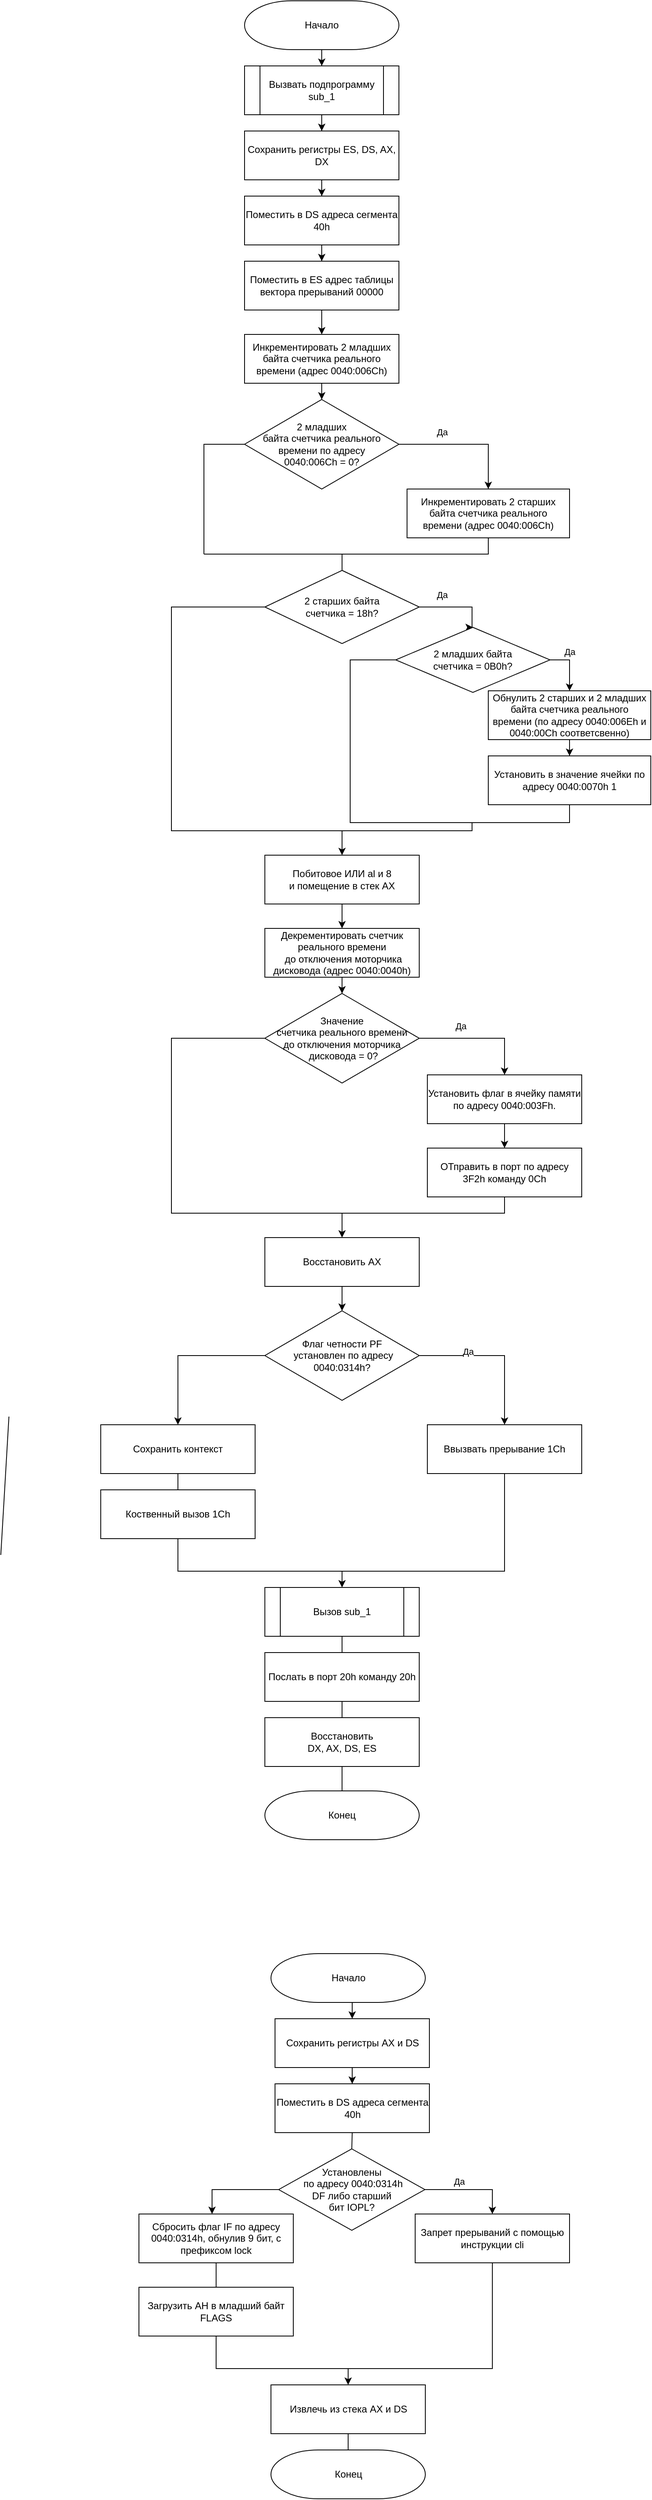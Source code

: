 <mxfile version="20.3.0" type="device"><diagram id="fYngIkv_1k9UD44MlV_V" name="Page-1"><mxGraphModel dx="1422" dy="868" grid="1" gridSize="10" guides="1" tooltips="1" connect="1" arrows="1" fold="1" page="1" pageScale="1" pageWidth="850" pageHeight="1100" math="0" shadow="0"><root><mxCell id="0"/><mxCell id="1" parent="0"/><mxCell id="P9aqzzIIjmorkexCd89F-17" style="edgeStyle=orthogonalEdgeStyle;rounded=0;orthogonalLoop=1;jettySize=auto;html=1;entryX=0.5;entryY=0;entryDx=0;entryDy=0;" parent="1" source="P9aqzzIIjmorkexCd89F-1" target="P9aqzzIIjmorkexCd89F-4" edge="1"><mxGeometry relative="1" as="geometry"/></mxCell><mxCell id="P9aqzzIIjmorkexCd89F-1" value="Начало" style="strokeWidth=1;html=1;shape=mxgraph.flowchart.terminator;whiteSpace=wrap;" parent="1" vertex="1"><mxGeometry x="320" y="40" width="190" height="60" as="geometry"/></mxCell><mxCell id="P9aqzzIIjmorkexCd89F-18" style="edgeStyle=orthogonalEdgeStyle;rounded=0;orthogonalLoop=1;jettySize=auto;html=1;entryX=0.5;entryY=0;entryDx=0;entryDy=0;" parent="1" source="P9aqzzIIjmorkexCd89F-4" target="P9aqzzIIjmorkexCd89F-5" edge="1"><mxGeometry relative="1" as="geometry"/></mxCell><mxCell id="P9aqzzIIjmorkexCd89F-4" value="Вызвать подпрограмму sub_1" style="shape=process;whiteSpace=wrap;html=1;backgroundOutline=1;" parent="1" vertex="1"><mxGeometry x="320" y="120" width="190" height="60" as="geometry"/></mxCell><mxCell id="P9aqzzIIjmorkexCd89F-19" style="edgeStyle=orthogonalEdgeStyle;rounded=0;orthogonalLoop=1;jettySize=auto;html=1;" parent="1" source="P9aqzzIIjmorkexCd89F-5" target="P9aqzzIIjmorkexCd89F-6" edge="1"><mxGeometry relative="1" as="geometry"/></mxCell><mxCell id="P9aqzzIIjmorkexCd89F-5" value="Сохранить регистры ES, DS, AX, DX" style="rounded=0;whiteSpace=wrap;html=1;" parent="1" vertex="1"><mxGeometry x="320" y="200" width="190" height="60" as="geometry"/></mxCell><mxCell id="P9aqzzIIjmorkexCd89F-20" style="edgeStyle=orthogonalEdgeStyle;rounded=0;orthogonalLoop=1;jettySize=auto;html=1;" parent="1" source="P9aqzzIIjmorkexCd89F-6" target="P9aqzzIIjmorkexCd89F-8" edge="1"><mxGeometry relative="1" as="geometry"/></mxCell><mxCell id="P9aqzzIIjmorkexCd89F-6" value="Поместить в DS адреса сегмента 40h" style="rounded=0;whiteSpace=wrap;html=1;" parent="1" vertex="1"><mxGeometry x="320" y="280" width="190" height="60" as="geometry"/></mxCell><mxCell id="P9aqzzIIjmorkexCd89F-21" style="edgeStyle=orthogonalEdgeStyle;rounded=0;orthogonalLoop=1;jettySize=auto;html=1;entryX=0.5;entryY=0;entryDx=0;entryDy=0;" parent="1" source="P9aqzzIIjmorkexCd89F-8" target="P9aqzzIIjmorkexCd89F-9" edge="1"><mxGeometry relative="1" as="geometry"/></mxCell><mxCell id="P9aqzzIIjmorkexCd89F-8" value="Поместить в ES адрес таблицы вектора прерываний 00000" style="rounded=0;whiteSpace=wrap;html=1;strokeWidth=1;" parent="1" vertex="1"><mxGeometry x="320" y="360" width="190" height="60" as="geometry"/></mxCell><mxCell id="P9aqzzIIjmorkexCd89F-22" style="edgeStyle=orthogonalEdgeStyle;rounded=0;orthogonalLoop=1;jettySize=auto;html=1;" parent="1" source="P9aqzzIIjmorkexCd89F-9" target="P9aqzzIIjmorkexCd89F-10" edge="1"><mxGeometry relative="1" as="geometry"/></mxCell><mxCell id="P9aqzzIIjmorkexCd89F-9" value="Инкрементировать 2 младших байта счетчика реального времени (адрес 0040:006Ch)" style="rounded=0;whiteSpace=wrap;html=1;strokeWidth=1;" parent="1" vertex="1"><mxGeometry x="320" y="450" width="190" height="60" as="geometry"/></mxCell><mxCell id="P9aqzzIIjmorkexCd89F-12" style="edgeStyle=orthogonalEdgeStyle;rounded=0;orthogonalLoop=1;jettySize=auto;html=1;" parent="1" source="P9aqzzIIjmorkexCd89F-10" target="P9aqzzIIjmorkexCd89F-11" edge="1"><mxGeometry relative="1" as="geometry"><Array as="points"><mxPoint x="620" y="585"/></Array></mxGeometry></mxCell><mxCell id="P9aqzzIIjmorkexCd89F-16" value="Да" style="edgeLabel;html=1;align=center;verticalAlign=middle;resizable=0;points=[];" parent="P9aqzzIIjmorkexCd89F-12" vertex="1" connectable="0"><mxGeometry x="-0.36" y="2" relative="1" as="geometry"><mxPoint y="-13" as="offset"/></mxGeometry></mxCell><mxCell id="P9aqzzIIjmorkexCd89F-10" value="2 младших&lt;br&gt;байта счетчика реального&lt;br&gt;времени по адресу&lt;br&gt;0040:006Ch = 0?" style="rhombus;whiteSpace=wrap;html=1;strokeWidth=1;" parent="1" vertex="1"><mxGeometry x="320" y="530" width="190" height="110" as="geometry"/></mxCell><mxCell id="P9aqzzIIjmorkexCd89F-11" value="Инкрементировать 2 старших байта счетчика реального времени&amp;nbsp;(адрес 0040:006Ch)" style="rounded=0;whiteSpace=wrap;html=1;strokeWidth=1;" parent="1" vertex="1"><mxGeometry x="520" y="640" width="200" height="60" as="geometry"/></mxCell><mxCell id="P9aqzzIIjmorkexCd89F-14" value="" style="endArrow=none;html=1;rounded=0;entryX=0;entryY=0.5;entryDx=0;entryDy=0;" parent="1" target="P9aqzzIIjmorkexCd89F-10" edge="1"><mxGeometry width="50" height="50" relative="1" as="geometry"><mxPoint x="270" y="720" as="sourcePoint"/><mxPoint x="520" y="550" as="targetPoint"/><Array as="points"><mxPoint x="270" y="585"/></Array></mxGeometry></mxCell><mxCell id="P9aqzzIIjmorkexCd89F-15" value="" style="endArrow=none;html=1;rounded=0;entryX=0.5;entryY=1;entryDx=0;entryDy=0;" parent="1" target="P9aqzzIIjmorkexCd89F-11" edge="1"><mxGeometry width="50" height="50" relative="1" as="geometry"><mxPoint x="270" y="720" as="sourcePoint"/><mxPoint x="520" y="550" as="targetPoint"/><Array as="points"><mxPoint x="620" y="720"/></Array></mxGeometry></mxCell><mxCell id="P9aqzzIIjmorkexCd89F-23" value="" style="endArrow=classic;html=1;rounded=0;" parent="1" edge="1"><mxGeometry width="50" height="50" relative="1" as="geometry"><mxPoint x="440" y="740" as="sourcePoint"/><mxPoint x="440" y="760" as="targetPoint"/></mxGeometry></mxCell><mxCell id="P9aqzzIIjmorkexCd89F-27" style="edgeStyle=orthogonalEdgeStyle;rounded=0;orthogonalLoop=1;jettySize=auto;html=1;entryX=0.5;entryY=0;entryDx=0;entryDy=0;" parent="1" source="P9aqzzIIjmorkexCd89F-24" target="qtz5dBGrEkjjbJ2cpX0m-3" edge="1"><mxGeometry relative="1" as="geometry"><Array as="points"><mxPoint x="600" y="785"/></Array><mxPoint x="690" y="840" as="targetPoint"/></mxGeometry></mxCell><mxCell id="P9aqzzIIjmorkexCd89F-122" value="Да" style="edgeLabel;html=1;align=center;verticalAlign=middle;resizable=0;points=[];" parent="P9aqzzIIjmorkexCd89F-27" vertex="1" connectable="0"><mxGeometry x="-0.695" y="-3" relative="1" as="geometry"><mxPoint x="14" y="-18" as="offset"/></mxGeometry></mxCell><mxCell id="qtz5dBGrEkjjbJ2cpX0m-8" style="edgeStyle=orthogonalEdgeStyle;rounded=0;orthogonalLoop=1;jettySize=auto;html=1;entryX=0.5;entryY=0;entryDx=0;entryDy=0;" edge="1" parent="1" source="P9aqzzIIjmorkexCd89F-24" target="P9aqzzIIjmorkexCd89F-30"><mxGeometry relative="1" as="geometry"><Array as="points"><mxPoint x="230" y="785"/><mxPoint x="230" y="1060"/><mxPoint x="440" y="1060"/></Array></mxGeometry></mxCell><mxCell id="P9aqzzIIjmorkexCd89F-24" value="2 старших байта&lt;br&gt;счетчика = 18h?" style="rhombus;whiteSpace=wrap;html=1;strokeWidth=1;" parent="1" vertex="1"><mxGeometry x="345" y="740" width="190" height="90" as="geometry"/></mxCell><mxCell id="P9aqzzIIjmorkexCd89F-28" style="edgeStyle=orthogonalEdgeStyle;rounded=0;orthogonalLoop=1;jettySize=auto;html=1;entryX=0.5;entryY=0;entryDx=0;entryDy=0;" parent="1" source="P9aqzzIIjmorkexCd89F-25" target="P9aqzzIIjmorkexCd89F-26" edge="1"><mxGeometry relative="1" as="geometry"/></mxCell><mxCell id="P9aqzzIIjmorkexCd89F-25" value="Обнулить 2 старших и 2 младших байта счетчика реального времени&amp;nbsp;(по адресу 0040:006Eh и 0040:00Ch соответсвенно)" style="rounded=0;whiteSpace=wrap;html=1;strokeWidth=1;" parent="1" vertex="1"><mxGeometry x="620" y="888" width="200" height="60" as="geometry"/></mxCell><mxCell id="P9aqzzIIjmorkexCd89F-26" value="Установить в значение ячейки по адресу 0040:0070h 1" style="rounded=0;whiteSpace=wrap;html=1;strokeWidth=1;" parent="1" vertex="1"><mxGeometry x="620" y="968" width="200" height="60" as="geometry"/></mxCell><mxCell id="P9aqzzIIjmorkexCd89F-33" style="edgeStyle=orthogonalEdgeStyle;rounded=0;orthogonalLoop=1;jettySize=auto;html=1;entryX=0.5;entryY=0;entryDx=0;entryDy=0;" parent="1" source="P9aqzzIIjmorkexCd89F-30" target="P9aqzzIIjmorkexCd89F-32" edge="1"><mxGeometry relative="1" as="geometry"/></mxCell><mxCell id="P9aqzzIIjmorkexCd89F-30" value="Побитовое ИЛИ al и 8&lt;br&gt;и помещение в стек AX" style="rounded=0;whiteSpace=wrap;html=1;strokeWidth=1;" parent="1" vertex="1"><mxGeometry x="345" y="1090" width="190" height="60" as="geometry"/></mxCell><mxCell id="P9aqzzIIjmorkexCd89F-35" style="edgeStyle=orthogonalEdgeStyle;rounded=0;orthogonalLoop=1;jettySize=auto;html=1;" parent="1" source="P9aqzzIIjmorkexCd89F-32" target="P9aqzzIIjmorkexCd89F-34" edge="1"><mxGeometry relative="1" as="geometry"/></mxCell><mxCell id="P9aqzzIIjmorkexCd89F-32" value="Декрементировать счетчик реального времени&lt;br&gt;&amp;nbsp;до отключения моторчика дисковода (адрес 0040:0040h)" style="rounded=0;whiteSpace=wrap;html=1;strokeWidth=1;" parent="1" vertex="1"><mxGeometry x="345" y="1180" width="190" height="60" as="geometry"/></mxCell><mxCell id="P9aqzzIIjmorkexCd89F-38" style="edgeStyle=orthogonalEdgeStyle;rounded=0;orthogonalLoop=1;jettySize=auto;html=1;" parent="1" source="P9aqzzIIjmorkexCd89F-34" target="P9aqzzIIjmorkexCd89F-36" edge="1"><mxGeometry relative="1" as="geometry"><Array as="points"><mxPoint x="640" y="1315"/></Array></mxGeometry></mxCell><mxCell id="P9aqzzIIjmorkexCd89F-123" value="Да" style="edgeLabel;html=1;align=center;verticalAlign=middle;resizable=0;points=[];" parent="P9aqzzIIjmorkexCd89F-38" vertex="1" connectable="0"><mxGeometry x="-0.641" y="-1" relative="1" as="geometry"><mxPoint x="24" y="-16" as="offset"/></mxGeometry></mxCell><mxCell id="P9aqzzIIjmorkexCd89F-34" value="Значение &lt;br&gt;счетчика реального времени&lt;br&gt;до отключения моторчика&lt;br&gt;&amp;nbsp;дисковода = 0?" style="rhombus;whiteSpace=wrap;html=1;strokeWidth=1;" parent="1" vertex="1"><mxGeometry x="345" y="1260" width="190" height="110" as="geometry"/></mxCell><mxCell id="P9aqzzIIjmorkexCd89F-40" style="edgeStyle=orthogonalEdgeStyle;rounded=0;orthogonalLoop=1;jettySize=auto;html=1;entryX=0.5;entryY=0;entryDx=0;entryDy=0;" parent="1" source="P9aqzzIIjmorkexCd89F-36" target="P9aqzzIIjmorkexCd89F-37" edge="1"><mxGeometry relative="1" as="geometry"/></mxCell><mxCell id="P9aqzzIIjmorkexCd89F-36" value="Установить флаг в ячейку памяти по адресу 0040:003Fh." style="rounded=0;whiteSpace=wrap;html=1;strokeWidth=1;" parent="1" vertex="1"><mxGeometry x="545" y="1360" width="190" height="60" as="geometry"/></mxCell><mxCell id="P9aqzzIIjmorkexCd89F-37" value="ОТправить в порт по адресу 3F2h команду 0Ch" style="rounded=0;whiteSpace=wrap;html=1;strokeWidth=1;" parent="1" vertex="1"><mxGeometry x="545" y="1450" width="190" height="60" as="geometry"/></mxCell><mxCell id="P9aqzzIIjmorkexCd89F-39" value="" style="endArrow=none;html=1;rounded=0;entryX=0;entryY=0.5;entryDx=0;entryDy=0;exitX=0.5;exitY=1;exitDx=0;exitDy=0;" parent="1" source="P9aqzzIIjmorkexCd89F-37" target="P9aqzzIIjmorkexCd89F-34" edge="1"><mxGeometry width="50" height="50" relative="1" as="geometry"><mxPoint x="400" y="1490" as="sourcePoint"/><mxPoint x="450" y="1440" as="targetPoint"/><Array as="points"><mxPoint x="640" y="1530"/><mxPoint x="230" y="1530"/><mxPoint x="230" y="1315"/></Array></mxGeometry></mxCell><mxCell id="P9aqzzIIjmorkexCd89F-41" value="" style="endArrow=classic;html=1;rounded=0;" parent="1" edge="1"><mxGeometry width="50" height="50" relative="1" as="geometry"><mxPoint x="440" y="1530" as="sourcePoint"/><mxPoint x="440" y="1560" as="targetPoint"/></mxGeometry></mxCell><mxCell id="P9aqzzIIjmorkexCd89F-44" style="edgeStyle=orthogonalEdgeStyle;rounded=0;orthogonalLoop=1;jettySize=auto;html=1;" parent="1" source="P9aqzzIIjmorkexCd89F-42" target="P9aqzzIIjmorkexCd89F-43" edge="1"><mxGeometry relative="1" as="geometry"/></mxCell><mxCell id="P9aqzzIIjmorkexCd89F-42" value="Восстановить AX" style="rounded=0;whiteSpace=wrap;html=1;strokeWidth=1;" parent="1" vertex="1"><mxGeometry x="345" y="1560" width="190" height="60" as="geometry"/></mxCell><mxCell id="P9aqzzIIjmorkexCd89F-46" style="edgeStyle=orthogonalEdgeStyle;rounded=0;orthogonalLoop=1;jettySize=auto;html=1;entryX=0.5;entryY=0;entryDx=0;entryDy=0;" parent="1" source="P9aqzzIIjmorkexCd89F-43" target="P9aqzzIIjmorkexCd89F-45" edge="1"><mxGeometry relative="1" as="geometry"><Array as="points"><mxPoint x="640" y="1705"/></Array></mxGeometry></mxCell><mxCell id="P9aqzzIIjmorkexCd89F-124" value="Да" style="edgeLabel;html=1;align=center;verticalAlign=middle;resizable=0;points=[];" parent="P9aqzzIIjmorkexCd89F-46" vertex="1" connectable="0"><mxGeometry x="-0.37" y="-2" relative="1" as="geometry"><mxPoint y="-7" as="offset"/></mxGeometry></mxCell><mxCell id="P9aqzzIIjmorkexCd89F-51" style="edgeStyle=orthogonalEdgeStyle;rounded=0;orthogonalLoop=1;jettySize=auto;html=1;exitX=0;exitY=0.5;exitDx=0;exitDy=0;entryX=0.5;entryY=0;entryDx=0;entryDy=0;" parent="1" source="P9aqzzIIjmorkexCd89F-43" target="P9aqzzIIjmorkexCd89F-47" edge="1"><mxGeometry relative="1" as="geometry"/></mxCell><mxCell id="P9aqzzIIjmorkexCd89F-43" value="Флаг четности PF&lt;br&gt;&amp;nbsp;установлен по адресу&lt;br&gt;0040:0314h?" style="rhombus;whiteSpace=wrap;html=1;strokeWidth=1;" parent="1" vertex="1"><mxGeometry x="345" y="1650" width="190" height="110" as="geometry"/></mxCell><mxCell id="P9aqzzIIjmorkexCd89F-45" value="Ввызвать прерывание 1Ch" style="rounded=0;whiteSpace=wrap;html=1;strokeWidth=1;" parent="1" vertex="1"><mxGeometry x="545" y="1790" width="190" height="60" as="geometry"/></mxCell><mxCell id="P9aqzzIIjmorkexCd89F-47" value="Сохранить контекст" style="rounded=0;whiteSpace=wrap;html=1;strokeWidth=1;" parent="1" vertex="1"><mxGeometry x="143" y="1790" width="190" height="60" as="geometry"/></mxCell><mxCell id="P9aqzzIIjmorkexCd89F-50" value="Коственный вызов 1Ch" style="rounded=0;whiteSpace=wrap;html=1;strokeWidth=1;" parent="1" vertex="1"><mxGeometry x="143" y="1870" width="190" height="60" as="geometry"/></mxCell><mxCell id="P9aqzzIIjmorkexCd89F-52" value="" style="endArrow=none;html=1;rounded=0;exitX=0.5;exitY=1;exitDx=0;exitDy=0;entryX=0.5;entryY=0;entryDx=0;entryDy=0;" parent="1" source="P9aqzzIIjmorkexCd89F-47" edge="1"><mxGeometry width="50" height="50" relative="1" as="geometry"><mxPoint x="370" y="1940" as="sourcePoint"/><mxPoint x="238" y="1870" as="targetPoint"/></mxGeometry></mxCell><mxCell id="P9aqzzIIjmorkexCd89F-56" value="" style="endArrow=none;html=1;rounded=0;entryX=0.5;entryY=1;entryDx=0;entryDy=0;exitX=0.5;exitY=1;exitDx=0;exitDy=0;" parent="1" source="P9aqzzIIjmorkexCd89F-50" target="P9aqzzIIjmorkexCd89F-45" edge="1"><mxGeometry width="50" height="50" relative="1" as="geometry"><mxPoint x="370" y="2020" as="sourcePoint"/><mxPoint x="420" y="1970" as="targetPoint"/><Array as="points"><mxPoint x="238" y="1970"/><mxPoint x="640" y="1970"/></Array></mxGeometry></mxCell><mxCell id="P9aqzzIIjmorkexCd89F-57" value="Вызов sub_1" style="shape=process;whiteSpace=wrap;html=1;backgroundOutline=1;strokeWidth=1;" parent="1" vertex="1"><mxGeometry x="345" y="1990" width="190" height="60" as="geometry"/></mxCell><mxCell id="P9aqzzIIjmorkexCd89F-58" value="Послать в порт 20h команду 20h" style="rounded=0;whiteSpace=wrap;html=1;strokeWidth=1;" parent="1" vertex="1"><mxGeometry x="345" y="2070" width="190" height="60" as="geometry"/></mxCell><mxCell id="P9aqzzIIjmorkexCd89F-59" value="Восстановить&lt;br&gt;DX, AX, DS, ES" style="rounded=0;whiteSpace=wrap;html=1;strokeWidth=1;" parent="1" vertex="1"><mxGeometry x="345" y="2150" width="190" height="60" as="geometry"/></mxCell><mxCell id="P9aqzzIIjmorkexCd89F-60" value="" style="endArrow=classic;html=1;rounded=0;entryX=0.5;entryY=0;entryDx=0;entryDy=0;" parent="1" target="P9aqzzIIjmorkexCd89F-57" edge="1"><mxGeometry width="50" height="50" relative="1" as="geometry"><mxPoint x="440" y="1970" as="sourcePoint"/><mxPoint x="570" y="2040" as="targetPoint"/></mxGeometry></mxCell><mxCell id="P9aqzzIIjmorkexCd89F-62" value="" style="endArrow=none;html=1;rounded=0;exitX=0.5;exitY=1;exitDx=0;exitDy=0;entryX=0.5;entryY=0;entryDx=0;entryDy=0;" parent="1" source="P9aqzzIIjmorkexCd89F-57" target="P9aqzzIIjmorkexCd89F-58" edge="1"><mxGeometry width="50" height="50" relative="1" as="geometry"><mxPoint x="464.5" y="2050" as="sourcePoint"/><mxPoint x="464.5" y="2070" as="targetPoint"/></mxGeometry></mxCell><mxCell id="P9aqzzIIjmorkexCd89F-63" value="" style="endArrow=none;html=1;rounded=0;exitX=0.5;exitY=1;exitDx=0;exitDy=0;entryX=0.5;entryY=0;entryDx=0;entryDy=0;" parent="1" source="P9aqzzIIjmorkexCd89F-58" target="P9aqzzIIjmorkexCd89F-59" edge="1"><mxGeometry width="50" height="50" relative="1" as="geometry"><mxPoint x="464.5" y="2130" as="sourcePoint"/><mxPoint x="464.5" y="2150" as="targetPoint"/></mxGeometry></mxCell><mxCell id="P9aqzzIIjmorkexCd89F-65" value="" style="endArrow=none;html=1;rounded=0;exitX=0.5;exitY=1;exitDx=0;exitDy=0;entryX=0.5;entryY=0;entryDx=0;entryDy=0;entryPerimeter=0;" parent="1" source="P9aqzzIIjmorkexCd89F-59" target="P9aqzzIIjmorkexCd89F-194" edge="1"><mxGeometry width="50" height="50" relative="1" as="geometry"><mxPoint x="464.5" y="2390" as="sourcePoint"/><mxPoint x="440" y="2410" as="targetPoint"/></mxGeometry></mxCell><mxCell id="P9aqzzIIjmorkexCd89F-192" value="" style="endArrow=none;html=1;rounded=0;exitX=0.5;exitY=1;exitDx=0;exitDy=0;entryX=0.5;entryY=0;entryDx=0;entryDy=0;" parent="1" edge="1"><mxGeometry width="50" height="50" relative="1" as="geometry"><mxPoint x="440" y="2220" as="sourcePoint"/><mxPoint x="440" y="2240" as="targetPoint"/></mxGeometry></mxCell><mxCell id="P9aqzzIIjmorkexCd89F-194" value="Конец" style="strokeWidth=1;html=1;shape=mxgraph.flowchart.terminator;whiteSpace=wrap;" parent="1" vertex="1"><mxGeometry x="345" y="2240" width="190" height="60" as="geometry"/></mxCell><mxCell id="P9aqzzIIjmorkexCd89F-196" value="Начало" style="strokeWidth=1;html=1;shape=mxgraph.flowchart.terminator;whiteSpace=wrap;" parent="1" vertex="1"><mxGeometry x="352.5" y="2440" width="190" height="60" as="geometry"/></mxCell><mxCell id="P9aqzzIIjmorkexCd89F-197" style="edgeStyle=orthogonalEdgeStyle;rounded=0;orthogonalLoop=1;jettySize=auto;html=1;entryX=0.5;entryY=0;entryDx=0;entryDy=0;" parent="1" target="P9aqzzIIjmorkexCd89F-200" edge="1"><mxGeometry relative="1" as="geometry"><mxPoint x="477.5" y="2500" as="sourcePoint"/></mxGeometry></mxCell><mxCell id="P9aqzzIIjmorkexCd89F-199" style="edgeStyle=orthogonalEdgeStyle;rounded=0;orthogonalLoop=1;jettySize=auto;html=1;" parent="1" source="P9aqzzIIjmorkexCd89F-200" target="P9aqzzIIjmorkexCd89F-201" edge="1"><mxGeometry relative="1" as="geometry"/></mxCell><mxCell id="P9aqzzIIjmorkexCd89F-200" value="Сохранить регистры AX и DS" style="rounded=0;whiteSpace=wrap;html=1;" parent="1" vertex="1"><mxGeometry x="357.5" y="2520" width="190" height="60" as="geometry"/></mxCell><mxCell id="P9aqzzIIjmorkexCd89F-201" value="Поместить в DS адреса сегмента 40h" style="rounded=0;whiteSpace=wrap;html=1;" parent="1" vertex="1"><mxGeometry x="357.5" y="2600" width="190" height="60" as="geometry"/></mxCell><mxCell id="P9aqzzIIjmorkexCd89F-205" style="edgeStyle=orthogonalEdgeStyle;rounded=0;orthogonalLoop=1;jettySize=auto;html=1;entryX=0.5;entryY=0;entryDx=0;entryDy=0;" parent="1" source="P9aqzzIIjmorkexCd89F-202" target="P9aqzzIIjmorkexCd89F-204" edge="1"><mxGeometry relative="1" as="geometry"><Array as="points"><mxPoint x="625" y="2730"/></Array></mxGeometry></mxCell><mxCell id="P9aqzzIIjmorkexCd89F-207" value="Да" style="edgeLabel;html=1;align=center;verticalAlign=middle;resizable=0;points=[];" parent="P9aqzzIIjmorkexCd89F-205" vertex="1" connectable="0"><mxGeometry x="-0.018" relative="1" as="geometry"><mxPoint x="-14" y="-10" as="offset"/></mxGeometry></mxCell><mxCell id="JBvyMtqKWJbh8irKtBqU-12" style="edgeStyle=orthogonalEdgeStyle;rounded=0;orthogonalLoop=1;jettySize=auto;html=1;" parent="1" source="P9aqzzIIjmorkexCd89F-202" target="JBvyMtqKWJbh8irKtBqU-11" edge="1"><mxGeometry relative="1" as="geometry"><Array as="points"><mxPoint x="280" y="2730"/></Array></mxGeometry></mxCell><mxCell id="P9aqzzIIjmorkexCd89F-202" value="Установлены&lt;br&gt;&amp;nbsp;по адресу 0040:0314h&lt;br&gt;DF либо старший &lt;br&gt;бит IOPL?" style="rhombus;whiteSpace=wrap;html=1;" parent="1" vertex="1"><mxGeometry x="362" y="2680" width="180" height="100" as="geometry"/></mxCell><mxCell id="JBvyMtqKWJbh8irKtBqU-9" style="edgeStyle=orthogonalEdgeStyle;rounded=0;orthogonalLoop=1;jettySize=auto;html=1;entryX=0.5;entryY=0;entryDx=0;entryDy=0;" parent="1" source="P9aqzzIIjmorkexCd89F-204" target="P9aqzzIIjmorkexCd89F-213" edge="1"><mxGeometry relative="1" as="geometry"><mxPoint x="452.5" y="2860" as="targetPoint"/><Array as="points"><mxPoint x="625" y="2950"/><mxPoint x="448" y="2950"/></Array></mxGeometry></mxCell><mxCell id="P9aqzzIIjmorkexCd89F-204" value="Запрет прерываний с помощью инструкции cli" style="rounded=0;whiteSpace=wrap;html=1;" parent="1" vertex="1"><mxGeometry x="530" y="2760" width="190" height="60" as="geometry"/></mxCell><mxCell id="P9aqzzIIjmorkexCd89F-208" value="" style="endArrow=none;html=1;rounded=0;exitX=0.5;exitY=1;exitDx=0;exitDy=0;entryX=0.5;entryY=0;entryDx=0;entryDy=0;" parent="1" source="P9aqzzIIjmorkexCd89F-201" target="P9aqzzIIjmorkexCd89F-202" edge="1"><mxGeometry width="50" height="50" relative="1" as="geometry"><mxPoint x="540" y="2760" as="sourcePoint"/><mxPoint x="590" y="2710" as="targetPoint"/></mxGeometry></mxCell><mxCell id="P9aqzzIIjmorkexCd89F-212" value="Загрузить AH в младший байт FLAGS" style="rounded=0;whiteSpace=wrap;html=1;" parent="1" vertex="1"><mxGeometry x="190" y="2850" width="190" height="60" as="geometry"/></mxCell><mxCell id="P9aqzzIIjmorkexCd89F-213" value="Извлечь из стека AX и DS" style="rounded=0;whiteSpace=wrap;html=1;" parent="1" vertex="1"><mxGeometry x="352.5" y="2970" width="190" height="60" as="geometry"/></mxCell><mxCell id="P9aqzzIIjmorkexCd89F-217" value="" style="endArrow=none;html=1;rounded=0;exitX=0.5;exitY=1;exitDx=0;exitDy=0;entryX=0.5;entryY=0;entryDx=0;entryDy=0;entryPerimeter=0;" parent="1" source="P9aqzzIIjmorkexCd89F-213" target="P9aqzzIIjmorkexCd89F-218" edge="1"><mxGeometry width="50" height="50" relative="1" as="geometry"><mxPoint x="442" y="3030" as="sourcePoint"/><mxPoint x="442" y="3050" as="targetPoint"/></mxGeometry></mxCell><mxCell id="P9aqzzIIjmorkexCd89F-218" value="Конец" style="strokeWidth=1;html=1;shape=mxgraph.flowchart.terminator;whiteSpace=wrap;" parent="1" vertex="1"><mxGeometry x="352.5" y="3050" width="190" height="60" as="geometry"/></mxCell><mxCell id="JBvyMtqKWJbh8irKtBqU-11" value="Сбросить флаг IF по адресу 0040:0314h, обнулив 9 бит, с префиксом lock" style="rounded=0;whiteSpace=wrap;html=1;" parent="1" vertex="1"><mxGeometry x="190" y="2760" width="190" height="60" as="geometry"/></mxCell><mxCell id="qtz5dBGrEkjjbJ2cpX0m-1" value="" style="endArrow=none;html=1;rounded=0;exitX=0.5;exitY=1;exitDx=0;exitDy=0;entryX=0.5;entryY=0;entryDx=0;entryDy=0;" edge="1" parent="1" source="JBvyMtqKWJbh8irKtBqU-11" target="P9aqzzIIjmorkexCd89F-212"><mxGeometry width="50" height="50" relative="1" as="geometry"><mxPoint x="420" y="2850" as="sourcePoint"/><mxPoint x="470" y="2800" as="targetPoint"/></mxGeometry></mxCell><mxCell id="qtz5dBGrEkjjbJ2cpX0m-2" value="" style="endArrow=none;html=1;rounded=0;exitX=0.5;exitY=1;exitDx=0;exitDy=0;" edge="1" parent="1" source="P9aqzzIIjmorkexCd89F-212"><mxGeometry width="50" height="50" relative="1" as="geometry"><mxPoint x="420" y="2850" as="sourcePoint"/><mxPoint x="450" y="2950" as="targetPoint"/><Array as="points"><mxPoint x="285" y="2950"/></Array></mxGeometry></mxCell><mxCell id="qtz5dBGrEkjjbJ2cpX0m-5" style="edgeStyle=orthogonalEdgeStyle;rounded=0;orthogonalLoop=1;jettySize=auto;html=1;entryX=0.5;entryY=0;entryDx=0;entryDy=0;" edge="1" parent="1" source="qtz5dBGrEkjjbJ2cpX0m-3" target="P9aqzzIIjmorkexCd89F-25"><mxGeometry relative="1" as="geometry"><Array as="points"><mxPoint x="720" y="850"/></Array></mxGeometry></mxCell><mxCell id="qtz5dBGrEkjjbJ2cpX0m-6" value="Да" style="edgeLabel;html=1;align=center;verticalAlign=middle;resizable=0;points=[];" vertex="1" connectable="0" parent="qtz5dBGrEkjjbJ2cpX0m-5"><mxGeometry x="-0.032" y="-1" relative="1" as="geometry"><mxPoint x="1" y="-16" as="offset"/></mxGeometry></mxCell><mxCell id="qtz5dBGrEkjjbJ2cpX0m-3" value="2 младших байта&lt;br&gt;счетчика = 0B0h?" style="rhombus;whiteSpace=wrap;html=1;" vertex="1" parent="1"><mxGeometry x="506" y="810" width="190" height="80" as="geometry"/></mxCell><mxCell id="qtz5dBGrEkjjbJ2cpX0m-4" value="" style="endArrow=none;html=1;rounded=0;entryX=0.5;entryY=0;entryDx=0;entryDy=0;" edge="1" parent="1" target="P9aqzzIIjmorkexCd89F-24"><mxGeometry width="50" height="50" relative="1" as="geometry"><mxPoint x="440" y="720" as="sourcePoint"/><mxPoint x="470" y="840" as="targetPoint"/></mxGeometry></mxCell><mxCell id="qtz5dBGrEkjjbJ2cpX0m-7" value="" style="endArrow=none;html=1;rounded=0;exitX=0;exitY=0.5;exitDx=0;exitDy=0;entryX=0.5;entryY=1;entryDx=0;entryDy=0;" edge="1" parent="1" source="qtz5dBGrEkjjbJ2cpX0m-3" target="P9aqzzIIjmorkexCd89F-26"><mxGeometry width="50" height="50" relative="1" as="geometry"><mxPoint x="450" y="990" as="sourcePoint"/><mxPoint x="710" y="1050" as="targetPoint"/><Array as="points"><mxPoint x="450" y="850"/><mxPoint x="450" y="1050"/><mxPoint x="720" y="1050"/></Array></mxGeometry></mxCell><mxCell id="qtz5dBGrEkjjbJ2cpX0m-9" value="" style="endArrow=none;html=1;rounded=0;" edge="1" parent="1"><mxGeometry width="50" height="50" relative="1" as="geometry"><mxPoint x="440" y="1060" as="sourcePoint"/><mxPoint x="600" y="1050" as="targetPoint"/><Array as="points"><mxPoint x="600" y="1060"/></Array></mxGeometry></mxCell><mxCell id="qtz5dBGrEkjjbJ2cpX0m-10" value="" style="endArrow=none;html=1;rounded=0;" edge="1" parent="1"><mxGeometry width="50" height="50" relative="1" as="geometry"><mxPoint x="30" y="1780" as="sourcePoint"/><mxPoint x="20" y="1950" as="targetPoint"/></mxGeometry></mxCell></root></mxGraphModel></diagram></mxfile>